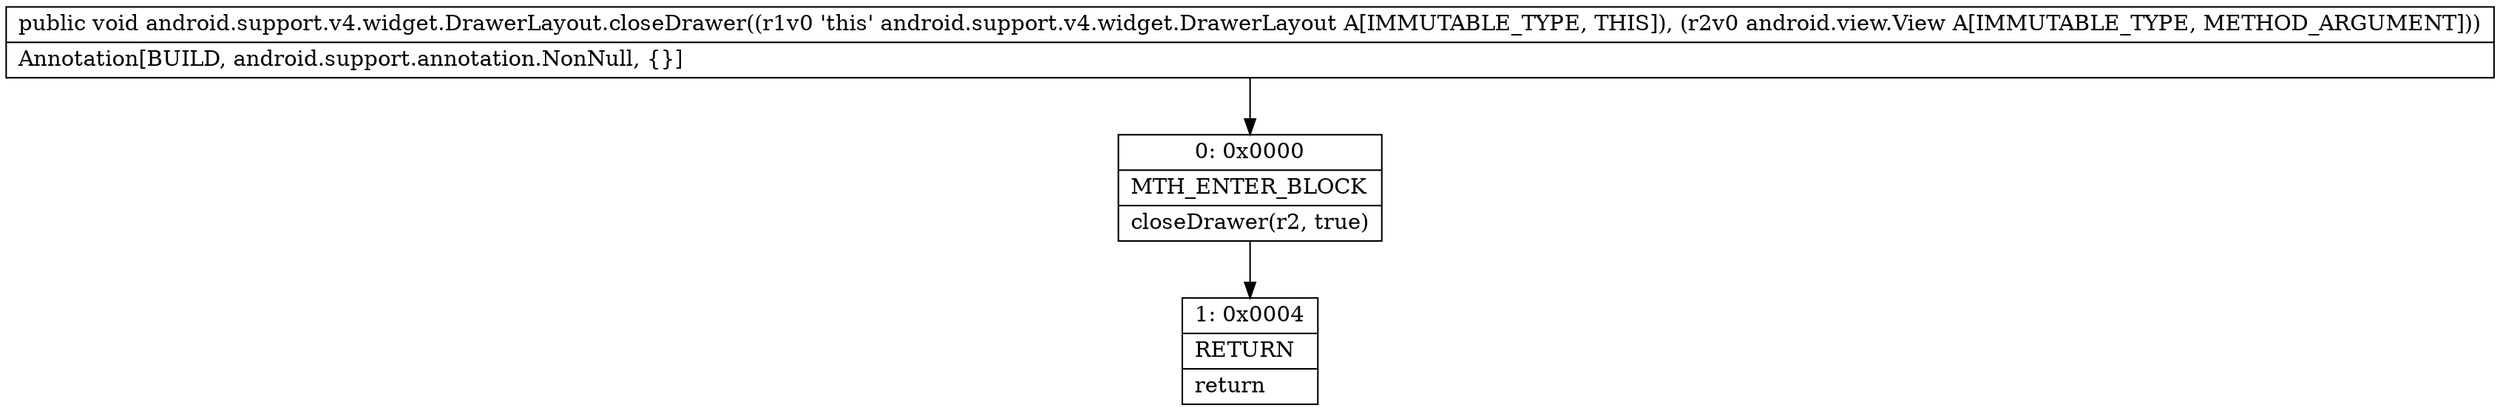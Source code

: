 digraph "CFG forandroid.support.v4.widget.DrawerLayout.closeDrawer(Landroid\/view\/View;)V" {
Node_0 [shape=record,label="{0\:\ 0x0000|MTH_ENTER_BLOCK\l|closeDrawer(r2, true)\l}"];
Node_1 [shape=record,label="{1\:\ 0x0004|RETURN\l|return\l}"];
MethodNode[shape=record,label="{public void android.support.v4.widget.DrawerLayout.closeDrawer((r1v0 'this' android.support.v4.widget.DrawerLayout A[IMMUTABLE_TYPE, THIS]), (r2v0 android.view.View A[IMMUTABLE_TYPE, METHOD_ARGUMENT]))  | Annotation[BUILD, android.support.annotation.NonNull, \{\}]\l}"];
MethodNode -> Node_0;
Node_0 -> Node_1;
}

